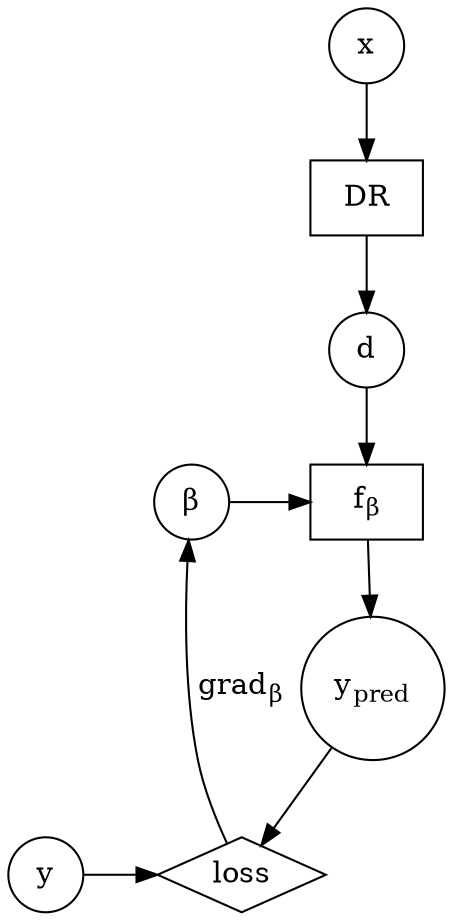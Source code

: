 digraph {
// rankdir = LR; //order things from left to right

x [shape=circle];
d [shape=circle];
y [shape=circle];
y_ [shape=circle, label=<y<SUB>pred</SUB>>];
f [shape=rectangle, label=<f<SUB>&beta;</SUB>>];
beta [shape=circle, label=<&beta;>];
E [shape=rectangle, label=DR];
loss [shape=diamond, label=loss];

x -> E -> d -> f -> y_;
y -> loss;
y_ -> loss;
beta -> f;
loss -> beta [label=<grad<SUB>&beta;</SUB>>];

{rank = same; y; loss};
{rank = same; beta; f};

}
